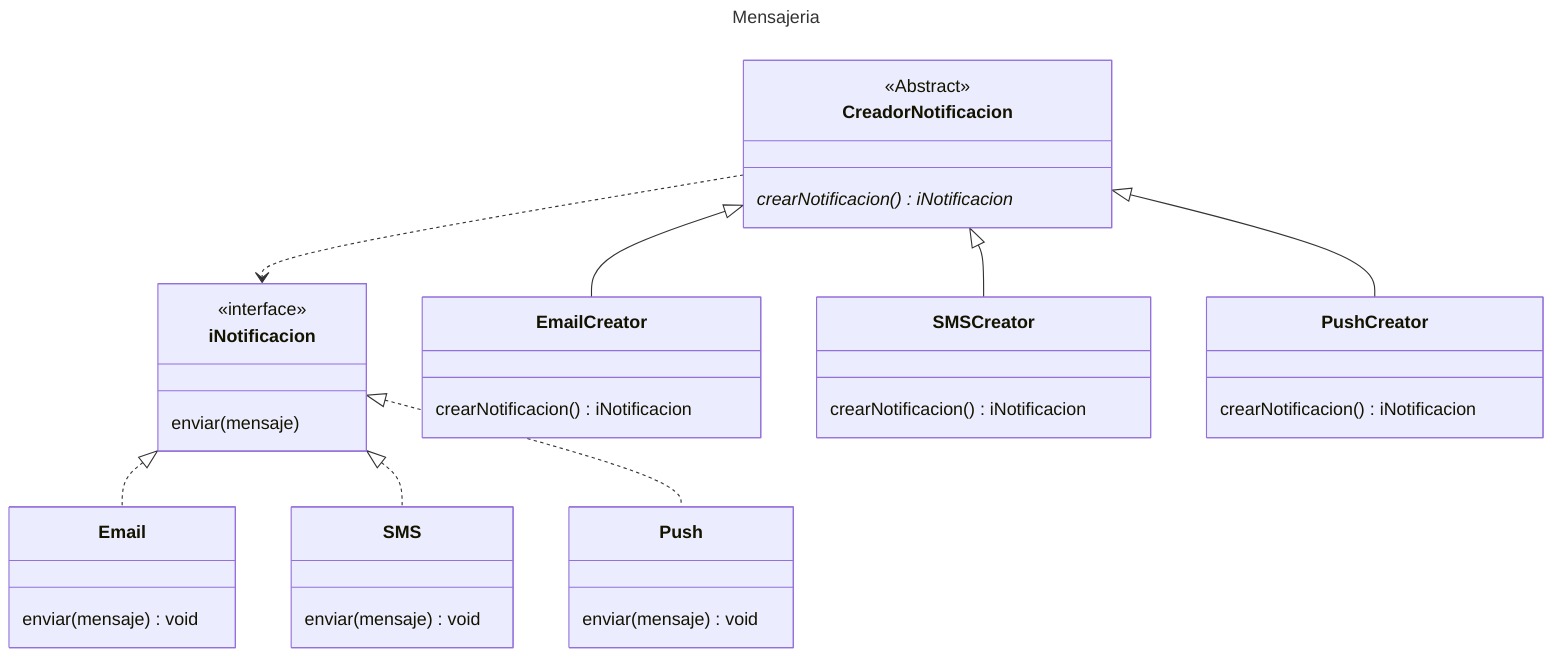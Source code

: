 ---
title: Mensajeria
---

%%Escenario
%%Una pequeña aplicación de mensajería necesita enviar notificaciones a los usuarios.
%%Actualmente, se soportan tres tipos de notificaciones:

%%Email: se envía a través de un servicio SMTP.
%%SMS: se envía mediante un servicio de mensajería móvil.
%%Push: se envía a través de una API de notificaciones push.

%%La aplicación recibe desde un archivo de configuración el tipo de notificación que debe enviarse y el mensaje.
%%El sistema debe instanciar el objeto adecuado según el tipo especificado y luego enviarlo.
%%
%%Requisitos
%%Debe ser posible agregar en el futuro nuevos tipos de notificaciones
%%sin modificar el código existente que procesa el envío.
%%Cada tipo de notificación debe implementar un metodo enviar()
%%que muestre un mensaje en consola simulando el envío real.
%%La lógica que decide qué clase concreta usar no debe estar dispersa en el código.

classDiagram
    class CreadorNotificacion {
        <<Abstract>>
        crearNotificacion()* iNotificacion

    }

%% Interfaz
    class iNotificacion{
        <<interface>>
        enviar(mensaje)
    }

%% Clases creadores concretas
    class EmailCreator{
        crearNotificacion() iNotificacion
    }

    class SMSCreator{
        crearNotificacion() iNotificacion
    }
    class PushCreator{
        crearNotificacion() iNotificacion
    }

 CreadorNotificacion <|-- EmailCreator
 CreadorNotificacion <|-- SMSCreator
 CreadorNotificacion <|-- PushCreator
 CreadorNotificacion  ..> iNotificacion
 iNotificacion  <|.. Email
 iNotificacion  <|.. SMS
 iNotificacion  <|.. Push


%% Clases concretas
    class Email{
        enviar(mensaje) void
    }
    class SMS{
        enviar(mensaje) void
    }
    class Push{
        enviar(mensaje) void
    }

%%